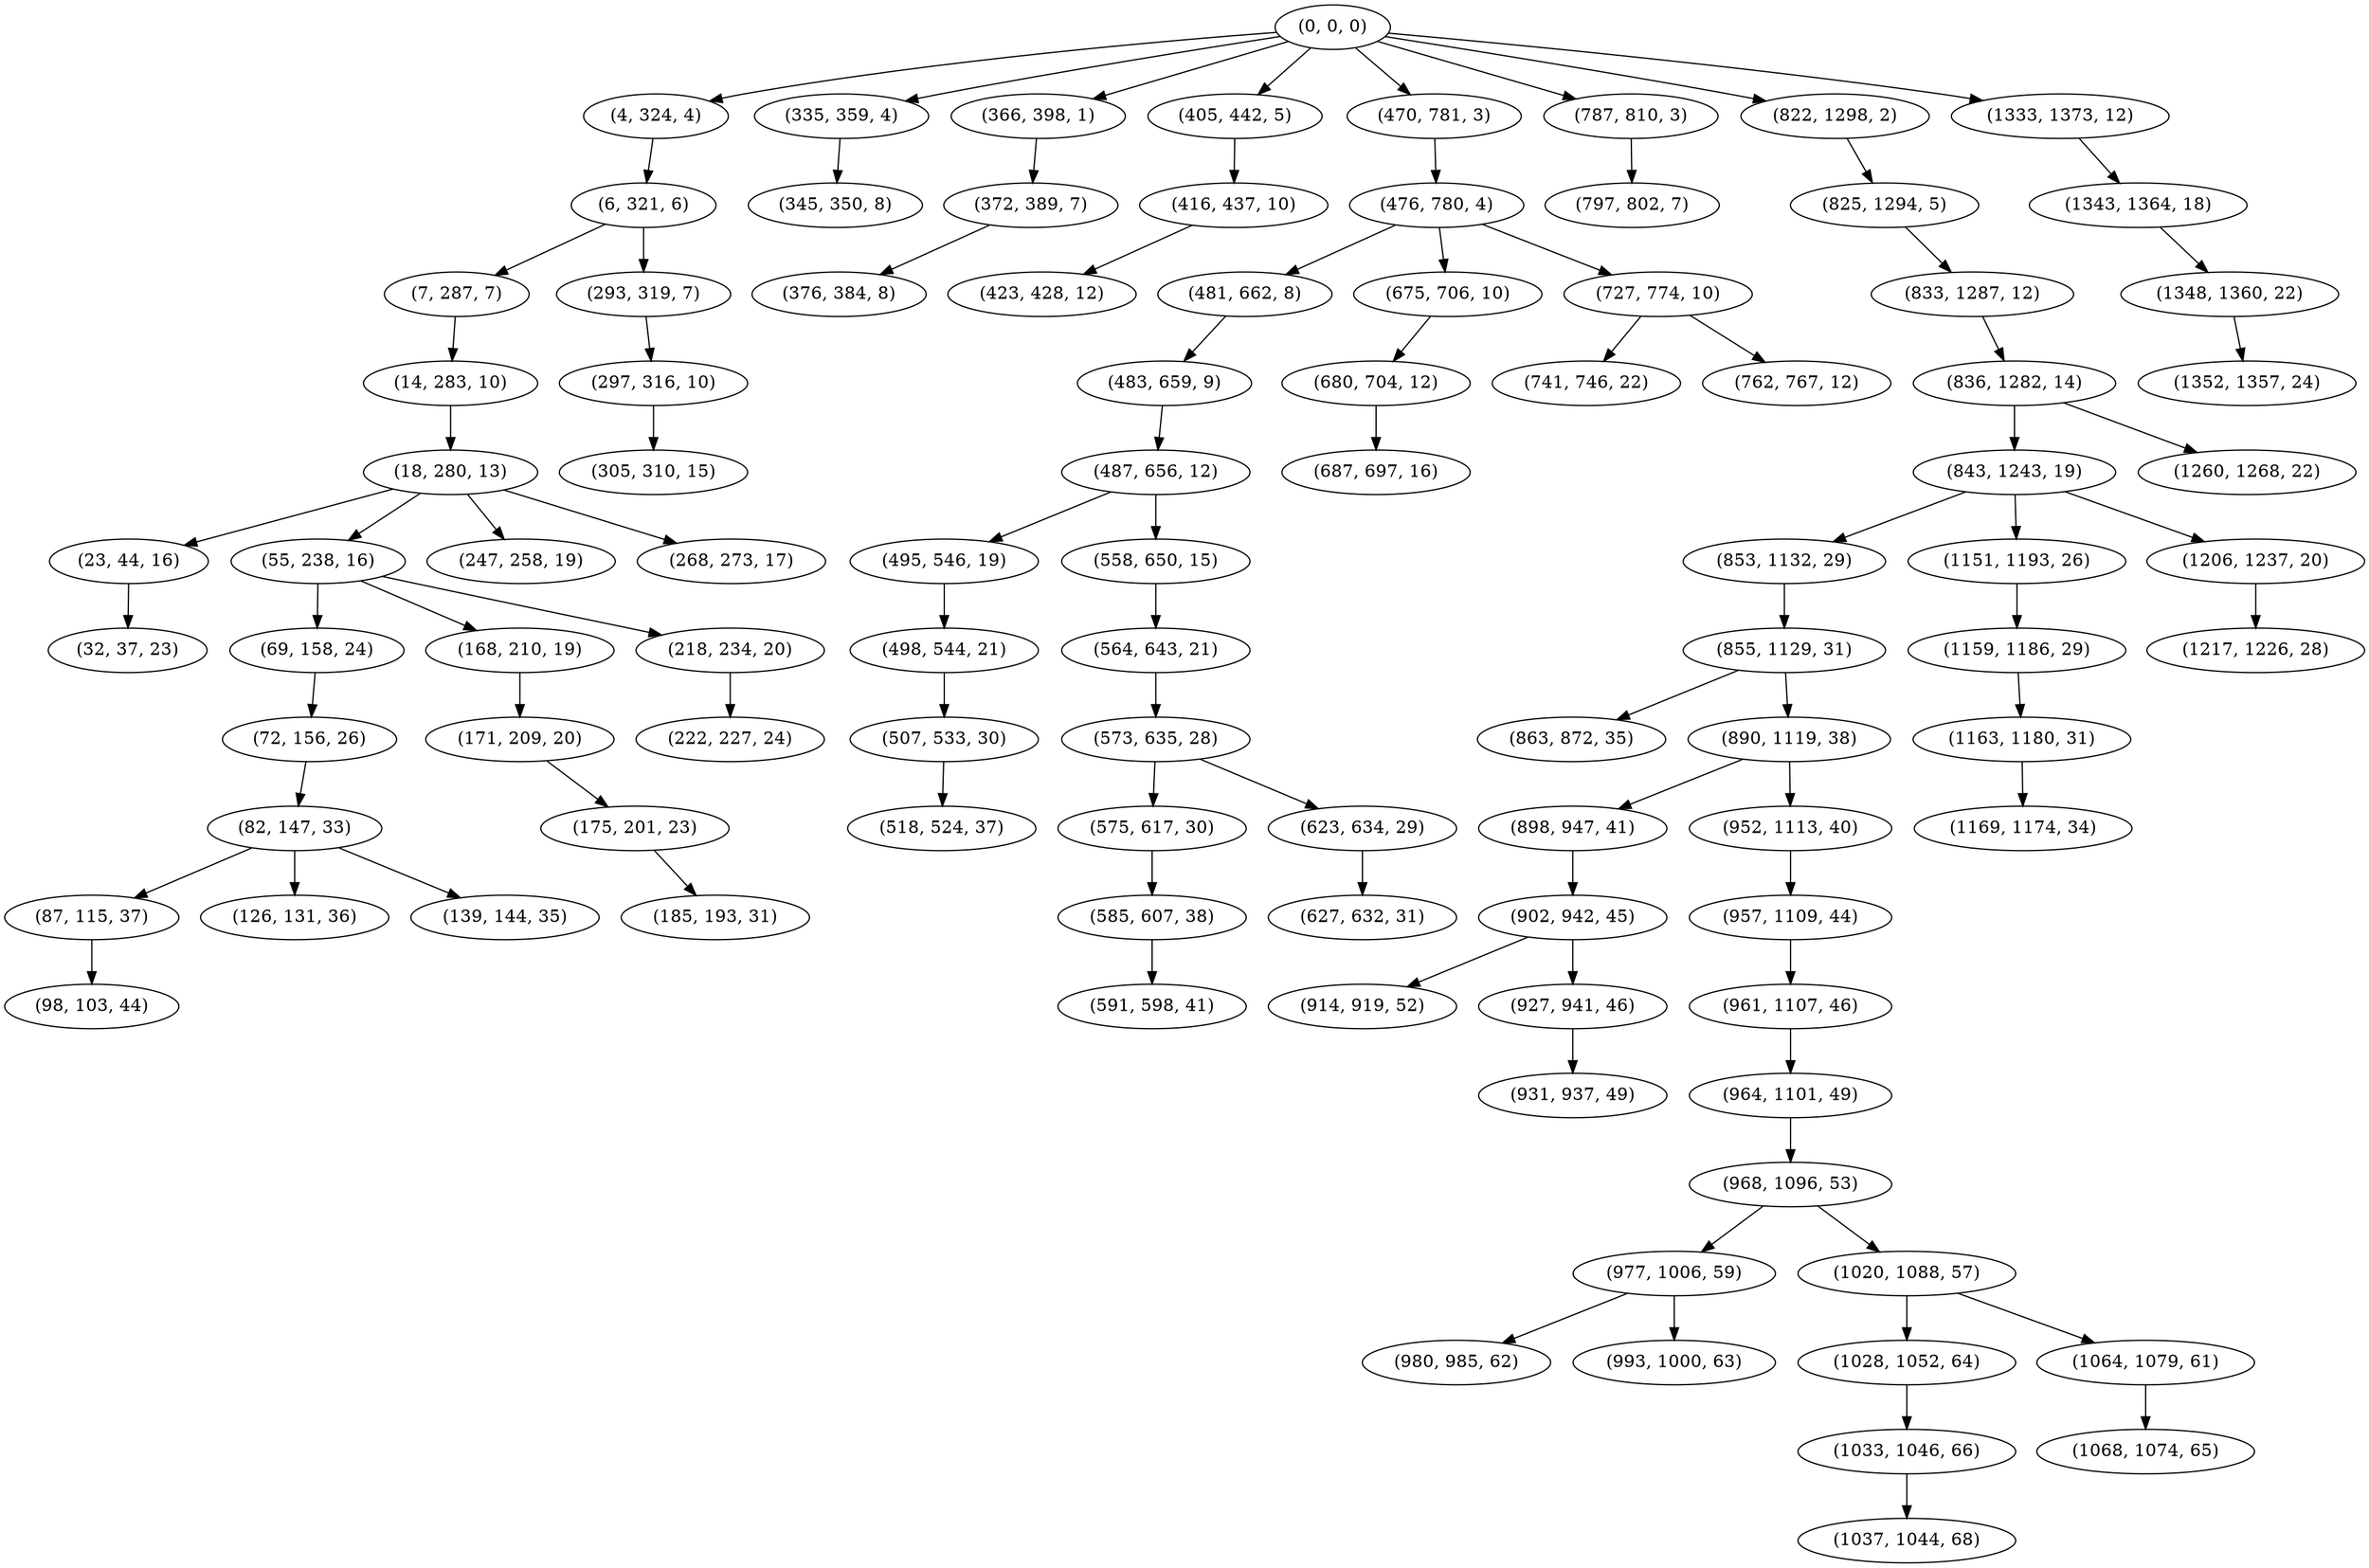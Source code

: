 digraph tree {
    "(0, 0, 0)";
    "(4, 324, 4)";
    "(6, 321, 6)";
    "(7, 287, 7)";
    "(14, 283, 10)";
    "(18, 280, 13)";
    "(23, 44, 16)";
    "(32, 37, 23)";
    "(55, 238, 16)";
    "(69, 158, 24)";
    "(72, 156, 26)";
    "(82, 147, 33)";
    "(87, 115, 37)";
    "(98, 103, 44)";
    "(126, 131, 36)";
    "(139, 144, 35)";
    "(168, 210, 19)";
    "(171, 209, 20)";
    "(175, 201, 23)";
    "(185, 193, 31)";
    "(218, 234, 20)";
    "(222, 227, 24)";
    "(247, 258, 19)";
    "(268, 273, 17)";
    "(293, 319, 7)";
    "(297, 316, 10)";
    "(305, 310, 15)";
    "(335, 359, 4)";
    "(345, 350, 8)";
    "(366, 398, 1)";
    "(372, 389, 7)";
    "(376, 384, 8)";
    "(405, 442, 5)";
    "(416, 437, 10)";
    "(423, 428, 12)";
    "(470, 781, 3)";
    "(476, 780, 4)";
    "(481, 662, 8)";
    "(483, 659, 9)";
    "(487, 656, 12)";
    "(495, 546, 19)";
    "(498, 544, 21)";
    "(507, 533, 30)";
    "(518, 524, 37)";
    "(558, 650, 15)";
    "(564, 643, 21)";
    "(573, 635, 28)";
    "(575, 617, 30)";
    "(585, 607, 38)";
    "(591, 598, 41)";
    "(623, 634, 29)";
    "(627, 632, 31)";
    "(675, 706, 10)";
    "(680, 704, 12)";
    "(687, 697, 16)";
    "(727, 774, 10)";
    "(741, 746, 22)";
    "(762, 767, 12)";
    "(787, 810, 3)";
    "(797, 802, 7)";
    "(822, 1298, 2)";
    "(825, 1294, 5)";
    "(833, 1287, 12)";
    "(836, 1282, 14)";
    "(843, 1243, 19)";
    "(853, 1132, 29)";
    "(855, 1129, 31)";
    "(863, 872, 35)";
    "(890, 1119, 38)";
    "(898, 947, 41)";
    "(902, 942, 45)";
    "(914, 919, 52)";
    "(927, 941, 46)";
    "(931, 937, 49)";
    "(952, 1113, 40)";
    "(957, 1109, 44)";
    "(961, 1107, 46)";
    "(964, 1101, 49)";
    "(968, 1096, 53)";
    "(977, 1006, 59)";
    "(980, 985, 62)";
    "(993, 1000, 63)";
    "(1020, 1088, 57)";
    "(1028, 1052, 64)";
    "(1033, 1046, 66)";
    "(1037, 1044, 68)";
    "(1064, 1079, 61)";
    "(1068, 1074, 65)";
    "(1151, 1193, 26)";
    "(1159, 1186, 29)";
    "(1163, 1180, 31)";
    "(1169, 1174, 34)";
    "(1206, 1237, 20)";
    "(1217, 1226, 28)";
    "(1260, 1268, 22)";
    "(1333, 1373, 12)";
    "(1343, 1364, 18)";
    "(1348, 1360, 22)";
    "(1352, 1357, 24)";
    "(0, 0, 0)" -> "(4, 324, 4)";
    "(0, 0, 0)" -> "(335, 359, 4)";
    "(0, 0, 0)" -> "(366, 398, 1)";
    "(0, 0, 0)" -> "(405, 442, 5)";
    "(0, 0, 0)" -> "(470, 781, 3)";
    "(0, 0, 0)" -> "(787, 810, 3)";
    "(0, 0, 0)" -> "(822, 1298, 2)";
    "(0, 0, 0)" -> "(1333, 1373, 12)";
    "(4, 324, 4)" -> "(6, 321, 6)";
    "(6, 321, 6)" -> "(7, 287, 7)";
    "(6, 321, 6)" -> "(293, 319, 7)";
    "(7, 287, 7)" -> "(14, 283, 10)";
    "(14, 283, 10)" -> "(18, 280, 13)";
    "(18, 280, 13)" -> "(23, 44, 16)";
    "(18, 280, 13)" -> "(55, 238, 16)";
    "(18, 280, 13)" -> "(247, 258, 19)";
    "(18, 280, 13)" -> "(268, 273, 17)";
    "(23, 44, 16)" -> "(32, 37, 23)";
    "(55, 238, 16)" -> "(69, 158, 24)";
    "(55, 238, 16)" -> "(168, 210, 19)";
    "(55, 238, 16)" -> "(218, 234, 20)";
    "(69, 158, 24)" -> "(72, 156, 26)";
    "(72, 156, 26)" -> "(82, 147, 33)";
    "(82, 147, 33)" -> "(87, 115, 37)";
    "(82, 147, 33)" -> "(126, 131, 36)";
    "(82, 147, 33)" -> "(139, 144, 35)";
    "(87, 115, 37)" -> "(98, 103, 44)";
    "(168, 210, 19)" -> "(171, 209, 20)";
    "(171, 209, 20)" -> "(175, 201, 23)";
    "(175, 201, 23)" -> "(185, 193, 31)";
    "(218, 234, 20)" -> "(222, 227, 24)";
    "(293, 319, 7)" -> "(297, 316, 10)";
    "(297, 316, 10)" -> "(305, 310, 15)";
    "(335, 359, 4)" -> "(345, 350, 8)";
    "(366, 398, 1)" -> "(372, 389, 7)";
    "(372, 389, 7)" -> "(376, 384, 8)";
    "(405, 442, 5)" -> "(416, 437, 10)";
    "(416, 437, 10)" -> "(423, 428, 12)";
    "(470, 781, 3)" -> "(476, 780, 4)";
    "(476, 780, 4)" -> "(481, 662, 8)";
    "(476, 780, 4)" -> "(675, 706, 10)";
    "(476, 780, 4)" -> "(727, 774, 10)";
    "(481, 662, 8)" -> "(483, 659, 9)";
    "(483, 659, 9)" -> "(487, 656, 12)";
    "(487, 656, 12)" -> "(495, 546, 19)";
    "(487, 656, 12)" -> "(558, 650, 15)";
    "(495, 546, 19)" -> "(498, 544, 21)";
    "(498, 544, 21)" -> "(507, 533, 30)";
    "(507, 533, 30)" -> "(518, 524, 37)";
    "(558, 650, 15)" -> "(564, 643, 21)";
    "(564, 643, 21)" -> "(573, 635, 28)";
    "(573, 635, 28)" -> "(575, 617, 30)";
    "(573, 635, 28)" -> "(623, 634, 29)";
    "(575, 617, 30)" -> "(585, 607, 38)";
    "(585, 607, 38)" -> "(591, 598, 41)";
    "(623, 634, 29)" -> "(627, 632, 31)";
    "(675, 706, 10)" -> "(680, 704, 12)";
    "(680, 704, 12)" -> "(687, 697, 16)";
    "(727, 774, 10)" -> "(741, 746, 22)";
    "(727, 774, 10)" -> "(762, 767, 12)";
    "(787, 810, 3)" -> "(797, 802, 7)";
    "(822, 1298, 2)" -> "(825, 1294, 5)";
    "(825, 1294, 5)" -> "(833, 1287, 12)";
    "(833, 1287, 12)" -> "(836, 1282, 14)";
    "(836, 1282, 14)" -> "(843, 1243, 19)";
    "(836, 1282, 14)" -> "(1260, 1268, 22)";
    "(843, 1243, 19)" -> "(853, 1132, 29)";
    "(843, 1243, 19)" -> "(1151, 1193, 26)";
    "(843, 1243, 19)" -> "(1206, 1237, 20)";
    "(853, 1132, 29)" -> "(855, 1129, 31)";
    "(855, 1129, 31)" -> "(863, 872, 35)";
    "(855, 1129, 31)" -> "(890, 1119, 38)";
    "(890, 1119, 38)" -> "(898, 947, 41)";
    "(890, 1119, 38)" -> "(952, 1113, 40)";
    "(898, 947, 41)" -> "(902, 942, 45)";
    "(902, 942, 45)" -> "(914, 919, 52)";
    "(902, 942, 45)" -> "(927, 941, 46)";
    "(927, 941, 46)" -> "(931, 937, 49)";
    "(952, 1113, 40)" -> "(957, 1109, 44)";
    "(957, 1109, 44)" -> "(961, 1107, 46)";
    "(961, 1107, 46)" -> "(964, 1101, 49)";
    "(964, 1101, 49)" -> "(968, 1096, 53)";
    "(968, 1096, 53)" -> "(977, 1006, 59)";
    "(968, 1096, 53)" -> "(1020, 1088, 57)";
    "(977, 1006, 59)" -> "(980, 985, 62)";
    "(977, 1006, 59)" -> "(993, 1000, 63)";
    "(1020, 1088, 57)" -> "(1028, 1052, 64)";
    "(1020, 1088, 57)" -> "(1064, 1079, 61)";
    "(1028, 1052, 64)" -> "(1033, 1046, 66)";
    "(1033, 1046, 66)" -> "(1037, 1044, 68)";
    "(1064, 1079, 61)" -> "(1068, 1074, 65)";
    "(1151, 1193, 26)" -> "(1159, 1186, 29)";
    "(1159, 1186, 29)" -> "(1163, 1180, 31)";
    "(1163, 1180, 31)" -> "(1169, 1174, 34)";
    "(1206, 1237, 20)" -> "(1217, 1226, 28)";
    "(1333, 1373, 12)" -> "(1343, 1364, 18)";
    "(1343, 1364, 18)" -> "(1348, 1360, 22)";
    "(1348, 1360, 22)" -> "(1352, 1357, 24)";
}

